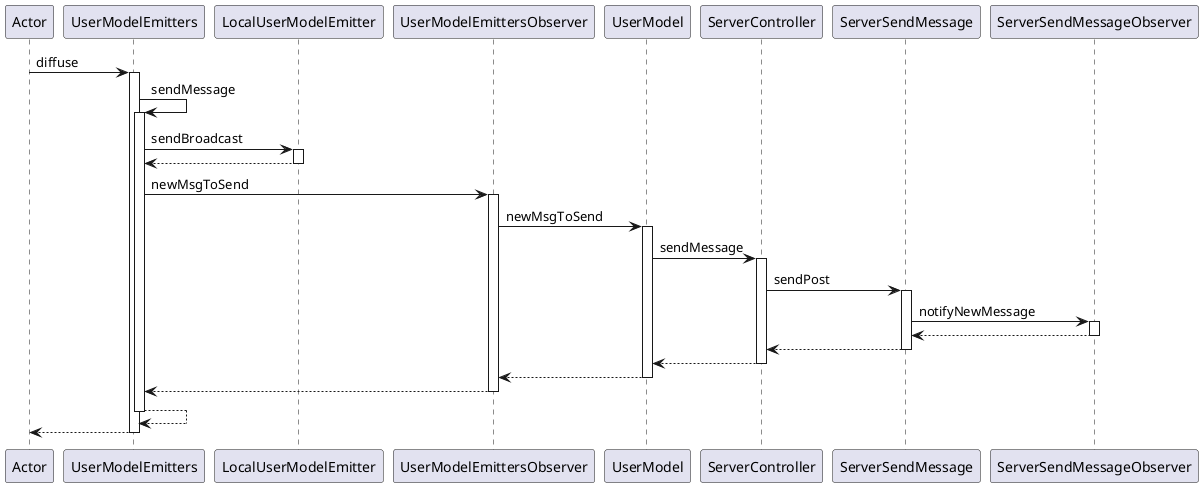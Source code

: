 @startuml
participant Actor
Actor -> UserModelEmitters : diffuse
activate UserModelEmitters
UserModelEmitters -> UserModelEmitters : sendMessage
activate UserModelEmitters
UserModelEmitters -> LocalUserModelEmitter : sendBroadcast
activate LocalUserModelEmitter
LocalUserModelEmitter --> UserModelEmitters
deactivate LocalUserModelEmitter
UserModelEmitters -> UserModelEmittersObserver : newMsgToSend
activate UserModelEmittersObserver
UserModelEmittersObserver -> UserModel : newMsgToSend
activate UserModel
UserModel -> ServerController : sendMessage
activate ServerController
ServerController -> ServerSendMessage : sendPost
activate ServerSendMessage
ServerSendMessage -> ServerSendMessageObserver : notifyNewMessage
activate ServerSendMessageObserver
ServerSendMessageObserver --> ServerSendMessage
deactivate ServerSendMessageObserver
ServerSendMessage --> ServerController
deactivate ServerSendMessage
ServerController --> UserModel
deactivate ServerController
UserModel --> UserModelEmittersObserver
deactivate UserModel
UserModelEmittersObserver --> UserModelEmitters
deactivate UserModelEmittersObserver
UserModelEmitters --> UserModelEmitters
deactivate UserModelEmitters
return
@enduml